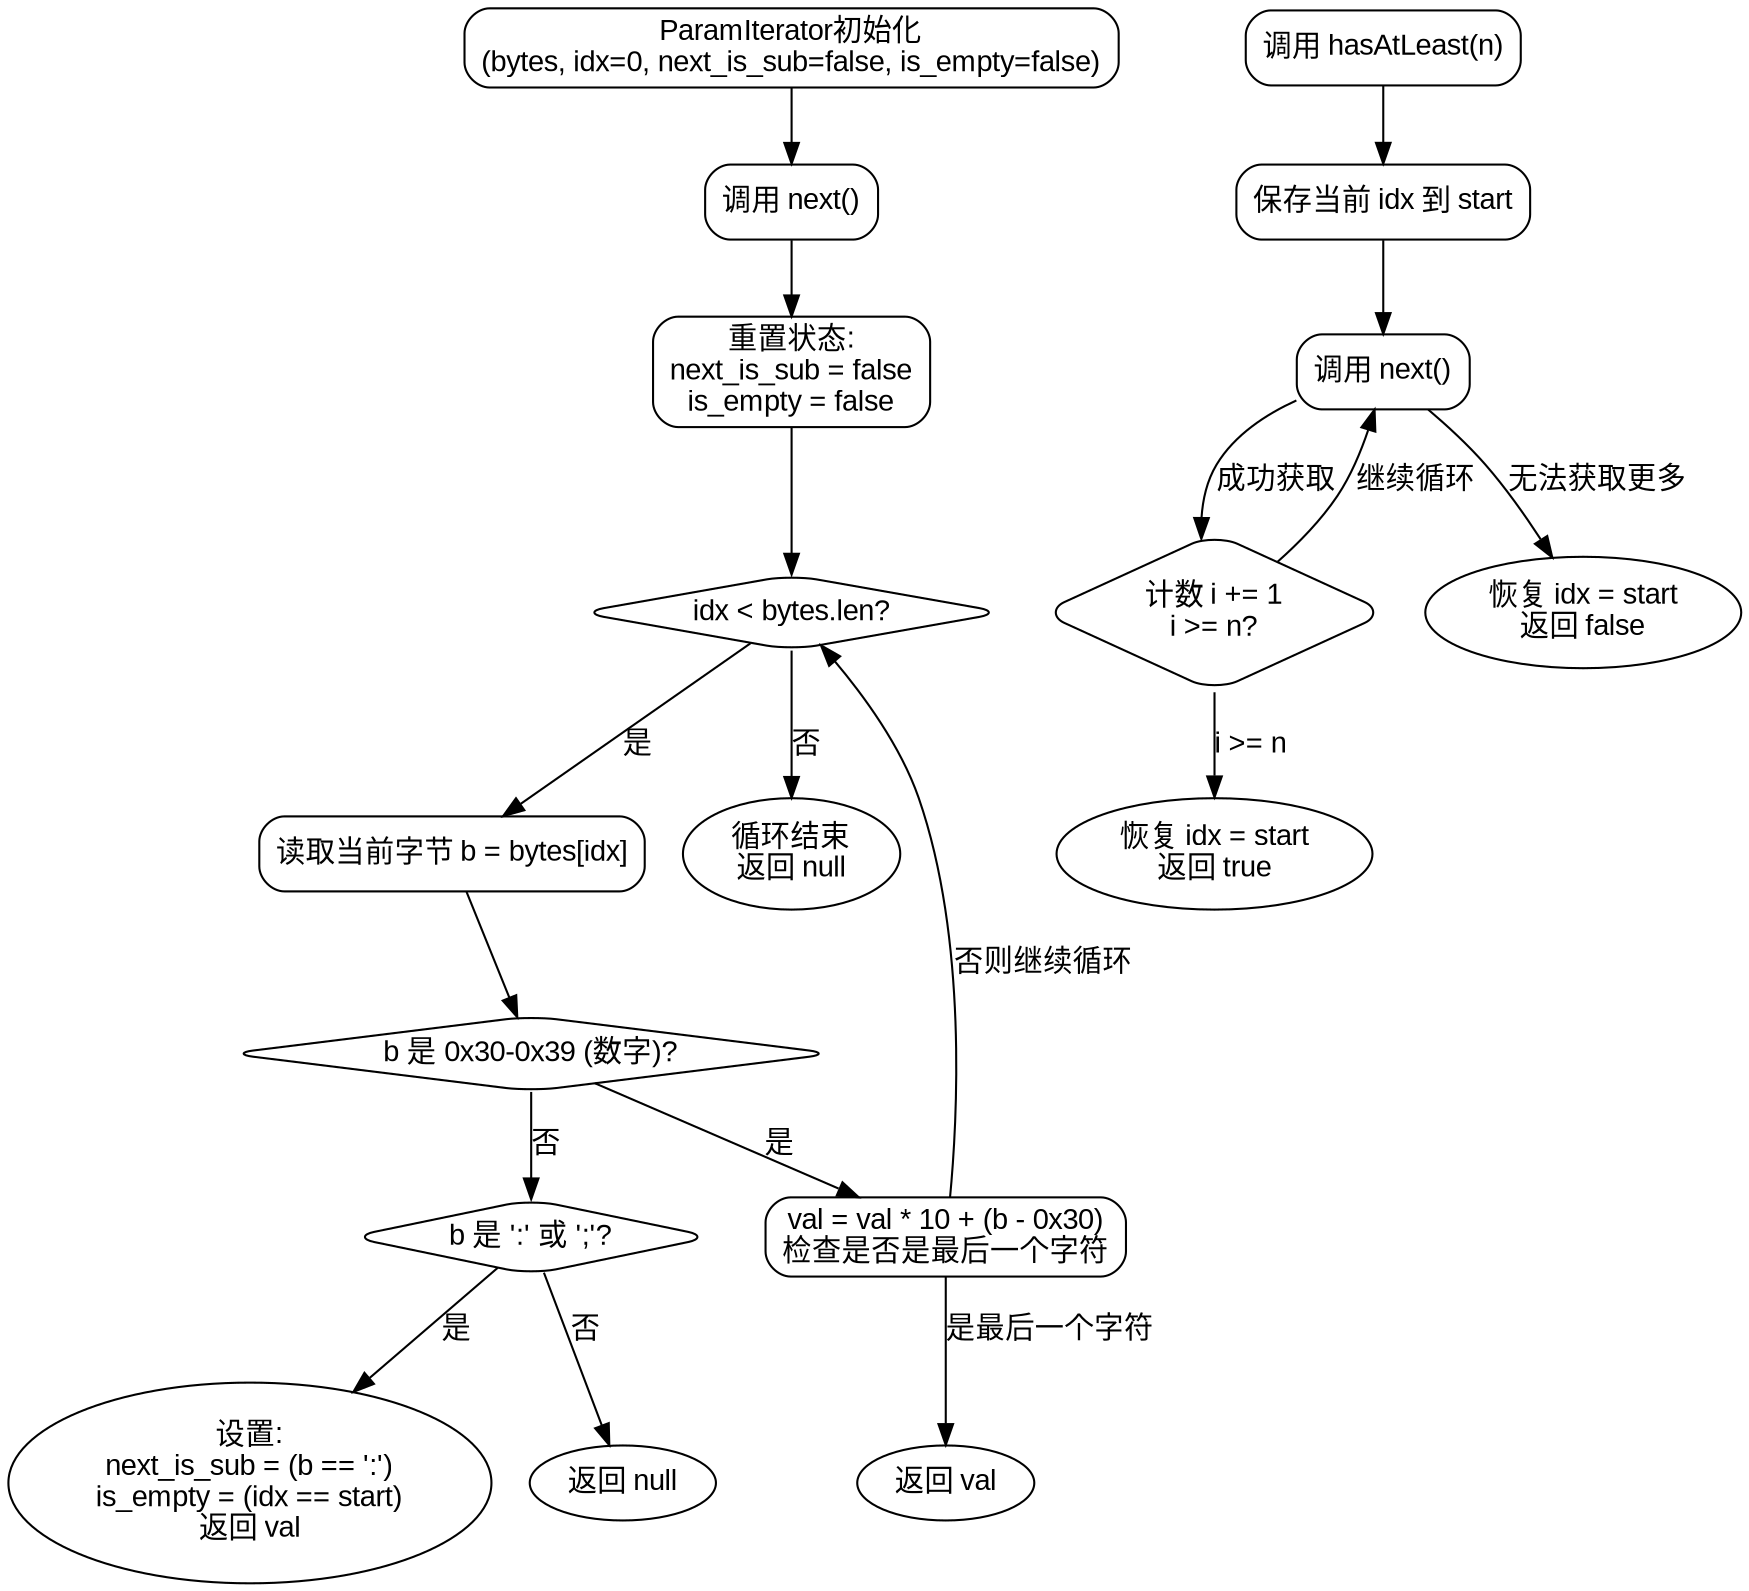 
digraph ParamIteratorFlow {
    node [shape=rectangle, style="rounded", fontname="Arial"];
    edge [fontname="Arial"];

    start [label="ParamIterator初始化\n(bytes, idx=0, next_is_sub=false, is_empty=false)"];
    next_start [label="调用 next()"];
    reset_state [label="重置状态:\nnext_is_sub = false\nis_empty = false"];
    check_idx [label="idx < bytes.len?" shape=diamond];
    process_char [label="读取当前字节 b = bytes[idx]"];
    is_digit [label="b 是 0x30-0x39 (数字)?" shape=diamond];
    update_val [label="val = val * 10 + (b - 0x30)\n检查是否是最后一个字符"];
    last_char [label="返回 val" shape=oval];
    is_separator [label="b 是 ':' 或 ';'?" shape=diamond];
    set_flags [label="设置:\nnext_is_sub = (b == ':')\nis_empty = (idx == start)\n返回 val" shape=oval];
    invalid_char [label="返回 null" shape=oval];
    end_of_loop [label="循环结束\n返回 null" shape=oval];
    hasAtLeast_start [label="调用 hasAtLeast(n)"];
    save_idx [label="保存当前 idx 到 start"];
    temp_next [label="调用 next()"];
    count_check [label="计数 i += 1\ni >= n?" shape=diamond];
    restore_idx [label="恢复 idx = start\n返回 true" shape=oval];
    restore_fail [label="恢复 idx = start\n返回 false" shape=oval];

    start -> next_start;
    next_start -> reset_state;
    reset_state -> check_idx;
    check_idx -> process_char [label="是"];
    check_idx -> end_of_loop [label="否"];
    process_char -> is_digit;
    is_digit -> update_val [label="是"];
    is_digit -> is_separator [label="否"];
    update_val -> last_char [label="是最后一个字符"];
    update_val -> check_idx [label="否则继续循环"];
    is_separator -> set_flags [label="是"];
    is_separator -> invalid_char [label="否"];
    
    hasAtLeast_start -> save_idx;
    save_idx -> temp_next;
    temp_next -> count_check [label="成功获取"];
    count_check -> restore_idx [label="i >= n"];
    count_check -> temp_next [label="继续循环"];
    temp_next -> restore_fail [label="无法获取更多"];
}

